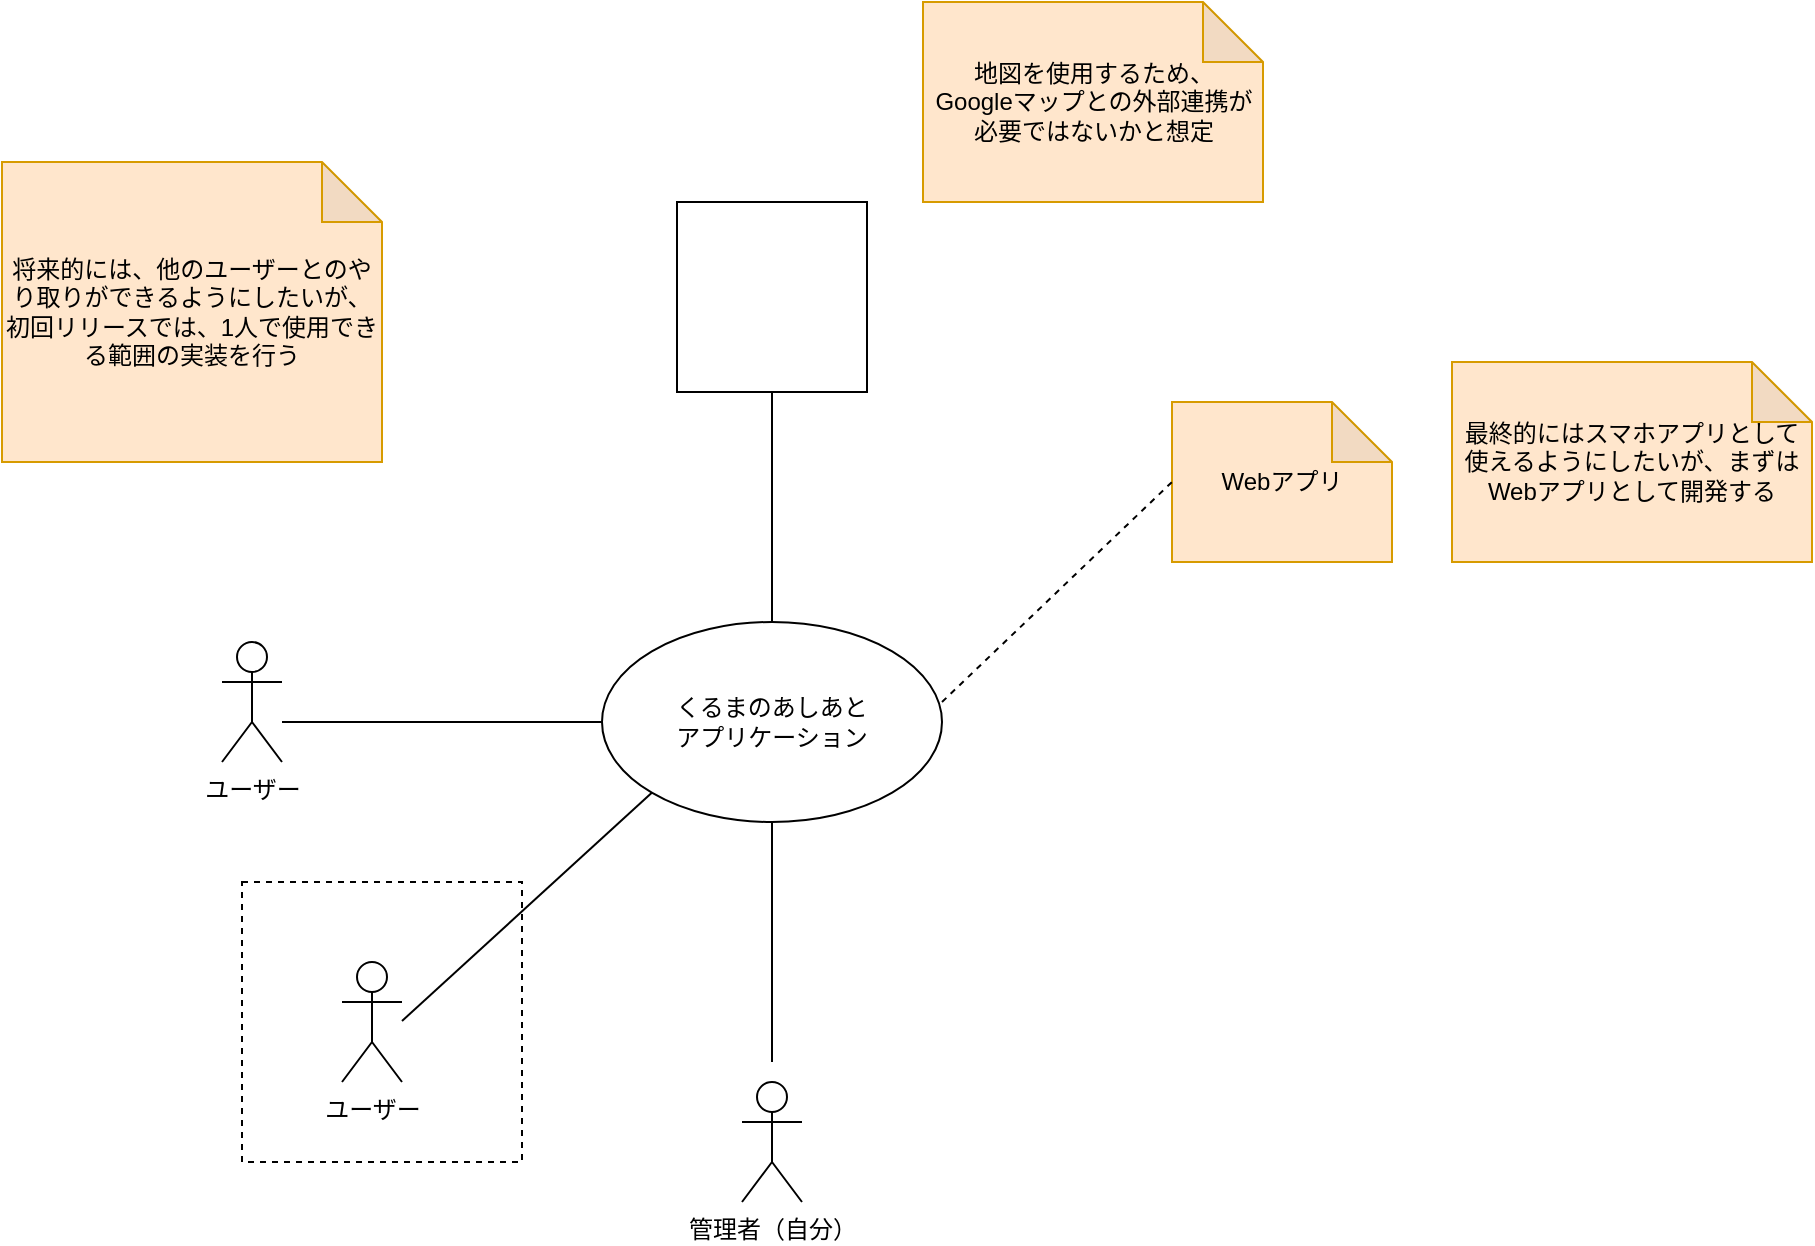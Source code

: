 <mxfile>
    <diagram id="d5vYQdK99Lvk480KwpbO" name="Page-1">
        <mxGraphModel dx="906" dy="1791" grid="1" gridSize="10" guides="1" tooltips="1" connect="1" arrows="1" fold="1" page="1" pageScale="1" pageWidth="827" pageHeight="1169" math="0" shadow="0">
            <root>
                <mxCell id="0"/>
                <mxCell id="1" parent="0"/>
                <mxCell id="15" value="" style="whiteSpace=wrap;html=1;aspect=fixed;fontColor=#000000;dashed=1;" vertex="1" parent="1">
                    <mxGeometry x="190" y="400" width="140" height="140" as="geometry"/>
                </mxCell>
                <mxCell id="2" value="くるまのあしあと&lt;br&gt;アプリケーション" style="ellipse;whiteSpace=wrap;html=1;" vertex="1" parent="1">
                    <mxGeometry x="370" y="270" width="170" height="100" as="geometry"/>
                </mxCell>
                <mxCell id="4" value="ユーザー" style="shape=umlActor;verticalLabelPosition=bottom;verticalAlign=top;html=1;" vertex="1" parent="1">
                    <mxGeometry x="180" y="280" width="30" height="60" as="geometry"/>
                </mxCell>
                <mxCell id="7" value="" style="endArrow=none;html=1;" edge="1" parent="1">
                    <mxGeometry relative="1" as="geometry">
                        <mxPoint x="210" y="320" as="sourcePoint"/>
                        <mxPoint x="370" y="320" as="targetPoint"/>
                    </mxGeometry>
                </mxCell>
                <mxCell id="10" value="&lt;font color=&quot;#000000&quot;&gt;Webアプリ&lt;/font&gt;" style="shape=note;whiteSpace=wrap;html=1;backgroundOutline=1;darkOpacity=0.05;fillColor=#ffe6cc;strokeColor=#d79b00;" vertex="1" parent="1">
                    <mxGeometry x="655" y="160" width="110" height="80" as="geometry"/>
                </mxCell>
                <mxCell id="11" value="" style="endArrow=none;dashed=1;html=1;fontColor=#000000;entryX=0;entryY=0.5;entryDx=0;entryDy=0;entryPerimeter=0;exitX=0.5;exitY=0;exitDx=0;exitDy=0;" edge="1" parent="1" target="10">
                    <mxGeometry width="50" height="50" relative="1" as="geometry">
                        <mxPoint x="540" y="310" as="sourcePoint"/>
                        <mxPoint x="575" y="240" as="targetPoint"/>
                    </mxGeometry>
                </mxCell>
                <mxCell id="12" value="&lt;font color=&quot;#000000&quot;&gt;将来的には、他のユーザーとのやり取りができるようにしたいが、&lt;br&gt;初回リリースでは、1人で使用できる範囲の実装を行う&lt;/font&gt;" style="shape=note;whiteSpace=wrap;html=1;backgroundOutline=1;darkOpacity=0.05;fillColor=#ffe6cc;strokeColor=#d79b00;" vertex="1" parent="1">
                    <mxGeometry x="70" y="40" width="190" height="150" as="geometry"/>
                </mxCell>
                <mxCell id="13" value="ユーザー" style="shape=umlActor;verticalLabelPosition=bottom;verticalAlign=top;html=1;" vertex="1" parent="1">
                    <mxGeometry x="240" y="440" width="30" height="60" as="geometry"/>
                </mxCell>
                <mxCell id="14" value="" style="endArrow=none;html=1;entryX=0;entryY=1;entryDx=0;entryDy=0;" edge="1" parent="1" target="2">
                    <mxGeometry relative="1" as="geometry">
                        <mxPoint x="270" y="469.5" as="sourcePoint"/>
                        <mxPoint x="430" y="469.5" as="targetPoint"/>
                    </mxGeometry>
                </mxCell>
                <mxCell id="16" value="管理者（自分）" style="shape=umlActor;verticalLabelPosition=bottom;verticalAlign=top;html=1;" vertex="1" parent="1">
                    <mxGeometry x="440" y="500" width="30" height="60" as="geometry"/>
                </mxCell>
                <mxCell id="20" value="" style="endArrow=none;html=1;exitX=0.5;exitY=1;exitDx=0;exitDy=0;" edge="1" parent="1" source="2">
                    <mxGeometry relative="1" as="geometry">
                        <mxPoint x="450" y="370" as="sourcePoint"/>
                        <mxPoint x="455" y="490" as="targetPoint"/>
                    </mxGeometry>
                </mxCell>
                <mxCell id="21" value="&lt;font color=&quot;#000000&quot;&gt;最終的にはスマホアプリとして使えるようにしたいが、まずはWebアプリとして開発する&lt;/font&gt;" style="shape=note;whiteSpace=wrap;html=1;backgroundOutline=1;darkOpacity=0.05;fillColor=#ffe6cc;strokeColor=#d79b00;" vertex="1" parent="1">
                    <mxGeometry x="795" y="140" width="180" height="100" as="geometry"/>
                </mxCell>
                <mxCell id="22" value="&lt;font color=&quot;#ffffff&quot;&gt;将来の開発範囲&lt;/font&gt;" style="text;html=1;strokeColor=none;fillColor=none;align=center;verticalAlign=middle;whiteSpace=wrap;rounded=0;dashed=1;fontColor=#000000;" vertex="1" parent="1">
                    <mxGeometry x="200" y="550" width="120" height="20" as="geometry"/>
                </mxCell>
                <mxCell id="24" value="Googleマップ" style="whiteSpace=wrap;html=1;aspect=fixed;fontColor=#FFFFFF;" vertex="1" parent="1">
                    <mxGeometry x="407.5" y="60" width="95" height="95" as="geometry"/>
                </mxCell>
                <mxCell id="25" value="&lt;font color=&quot;#000000&quot;&gt;地図を使用するため、&lt;br&gt;Googleマップとの外部連携が必要ではないかと想定&lt;/font&gt;" style="shape=note;whiteSpace=wrap;html=1;backgroundOutline=1;darkOpacity=0.05;fillColor=#ffe6cc;strokeColor=#d79b00;align=center;" vertex="1" parent="1">
                    <mxGeometry x="530.5" y="-40" width="170" height="100" as="geometry"/>
                </mxCell>
                <mxCell id="26" value="" style="endArrow=none;html=1;exitX=0.5;exitY=1;exitDx=0;exitDy=0;entryX=0.5;entryY=0;entryDx=0;entryDy=0;" edge="1" parent="1" source="24" target="2">
                    <mxGeometry relative="1" as="geometry">
                        <mxPoint x="430" y="210" as="sourcePoint"/>
                        <mxPoint x="590" y="210" as="targetPoint"/>
                    </mxGeometry>
                </mxCell>
            </root>
        </mxGraphModel>
    </diagram>
</mxfile>
